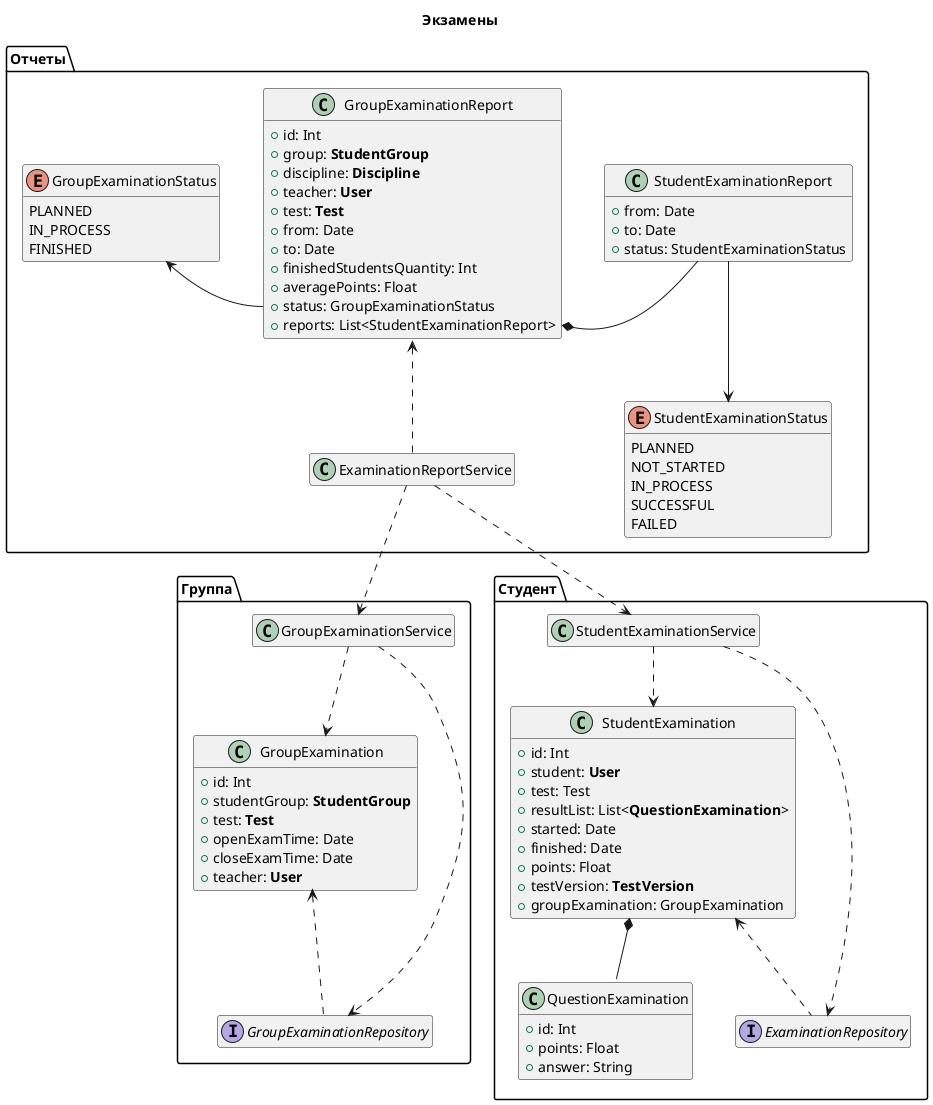 @startuml

hide empty members
allowmixing

title "Экзамены"

package "Группа" {

    class GroupExaminationService
    class GroupExamination {
        + id: Int
        + studentGroup: <b>StudentGroup</b>
        + test: <b>Test</b>
        + openExamTime: Date
        + closeExamTime: Date
        + teacher: <b>User</b>
    }

    GroupExaminationService ..> GroupExamination
    GroupExaminationService ..> GroupExaminationRepository

    interface GroupExaminationRepository
    GroupExamination <.. GroupExaminationRepository

'    class GroupExaminationRepositoryImpl implements GroupExaminationRepository
'    class GroupExaminationEntity
'    GroupExaminationRepositoryImpl .> GroupExaminationEntity

}

package "Студент" {

    class StudentExaminationService

    class QuestionExamination {
        + id: Int
        + points: Float
        + answer: String
    }

    class StudentExamination {
        + id: Int
        + student: <b>User</b>
        + test: Test
        + resultList: List<<b>QuestionExamination</b>>
        + started: Date
        + finished: Date
        + points: Float
        + testVersion: <b>TestVersion</b>
        + groupExamination: GroupExamination
    }

    interface ExaminationRepository

    StudentExaminationService ..> StudentExamination
    StudentExamination *-- QuestionExamination::resultList

    StudentExaminationService ..> ExaminationRepository
    StudentExamination <.. ExaminationRepository

'    class ExaminationRepositoryImpl implements ExaminationRepository
'    class StudentExaminationEntity
'    class QuestionExaminationEntity
'    ExaminationRepositoryImpl .> StudentExaminationEntity
'    StudentExaminationEntity *- QuestionExaminationEntity

}

package "Отчеты" {

    class ExaminationReportService
    ExaminationReportService ..> GroupExaminationService
    ExaminationReportService ..> StudentExaminationService

    enum GroupExaminationStatus {
        PLANNED
        IN_PROCESS
        FINISHED
    }

    class GroupExaminationReport {
        + id: Int
        + group: <b>StudentGroup</b>
        + discipline: <b>Discipline</b>
        + teacher: <b>User</b>
        + test: <b>Test</b>
        + from: Date
        + to: Date
        + finishedStudentsQuantity: Int
        + averagePoints: Float
        + status: GroupExaminationStatus
        + reports: List<StudentExaminationReport>
    }

    GroupExaminationReport <.. ExaminationReportService
    GroupExaminationStatus <- GroupExaminationReport::status

    class StudentExaminationReport {
        + from: Date
        + to: Date
        + status: StudentExaminationStatus
    }

    enum StudentExaminationStatus {
        PLANNED
        NOT_STARTED
        IN_PROCESS
        SUCCESSFUL
        FAILED
    }

    StudentExaminationReport --> StudentExaminationStatus
    GroupExaminationReport::reports *- StudentExaminationReport

}


@enduml